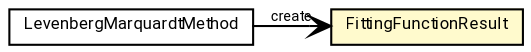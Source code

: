 #!/usr/local/bin/dot
#
# Class diagram 
# Generated by UMLGraph version R5_7_2-60-g0e99a6 (http://www.spinellis.gr/umlgraph/)
#

digraph G {
	graph [fontnames="svg"]
	edge [fontname="Roboto",fontsize=7,labelfontname="Roboto",labelfontsize=7,color="black"];
	node [fontname="Roboto",fontcolor="black",fontsize=8,shape=plaintext,margin=0,width=0,height=0];
	nodesep=0.15;
	ranksep=0.25;
	rankdir=LR;
	// de.lmu.ifi.dbs.elki.math.linearalgebra.fitting.LevenbergMarquardtMethod
	c4435778 [label=<<table title="de.lmu.ifi.dbs.elki.math.linearalgebra.fitting.LevenbergMarquardtMethod" border="0" cellborder="1" cellspacing="0" cellpadding="2" href="LevenbergMarquardtMethod.html" target="_parent">
		<tr><td><table border="0" cellspacing="0" cellpadding="1">
		<tr><td align="center" balign="center"> <font face="Roboto">LevenbergMarquardtMethod</font> </td></tr>
		</table></td></tr>
		</table>>, URL="LevenbergMarquardtMethod.html"];
	// de.lmu.ifi.dbs.elki.math.linearalgebra.fitting.FittingFunctionResult
	c4435780 [label=<<table title="de.lmu.ifi.dbs.elki.math.linearalgebra.fitting.FittingFunctionResult" border="0" cellborder="1" cellspacing="0" cellpadding="2" bgcolor="lemonChiffon" href="FittingFunctionResult.html" target="_parent">
		<tr><td><table border="0" cellspacing="0" cellpadding="1">
		<tr><td align="center" balign="center"> <font face="Roboto">FittingFunctionResult</font> </td></tr>
		</table></td></tr>
		</table>>, URL="FittingFunctionResult.html"];
	// de.lmu.ifi.dbs.elki.math.linearalgebra.fitting.LevenbergMarquardtMethod navassoc de.lmu.ifi.dbs.elki.math.linearalgebra.fitting.FittingFunctionResult
	c4435778 -> c4435780 [arrowhead=open,weight=1,label="create"];
}

